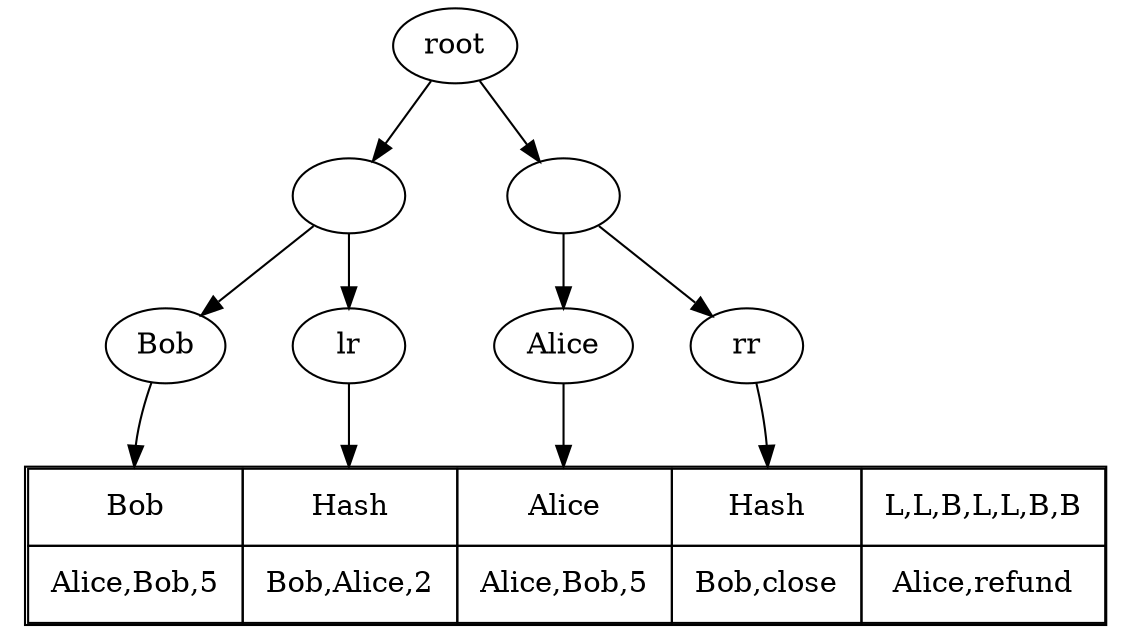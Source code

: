 digraph D {
    l [label=""]
    r [label=""]
    ll [label="Bob"]
    rl [label="Alice"]

    root -> l -> ll
    l -> lr
    root -> r -> rl
    r -> rr
    lr -> packed:hash1
    rr -> packed:hash2
    rl -> packed:rl
    ll -> packed:ll
    
    packed [shape=none,label=<<table cellspacing="0" cellpadding="10"><tr><td port="ll">Bob</td><td port="hash1">Hash</td><td port="rl">Alice</td><td port="hash2">Hash</td><td>L,L,B,L,L,B,B</td></tr><tr><td>Alice,Bob,5</td><td>Bob,Alice,2</td><td>Alice,Bob,5</td><td>Bob,close</td><td>Alice,refund</td></tr></table>>]
}

